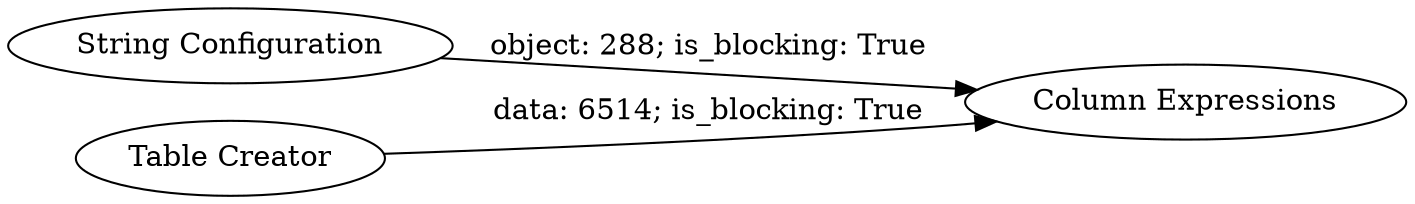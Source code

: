 digraph {
	"5138416166251060594_2" [label="String Configuration"]
	"5138416166251060594_3" [label="Column Expressions"]
	"5138416166251060594_1" [label="Table Creator"]
	"5138416166251060594_2" -> "5138416166251060594_3" [label="object: 288; is_blocking: True"]
	"5138416166251060594_1" -> "5138416166251060594_3" [label="data: 6514; is_blocking: True"]
	rankdir=LR
}
